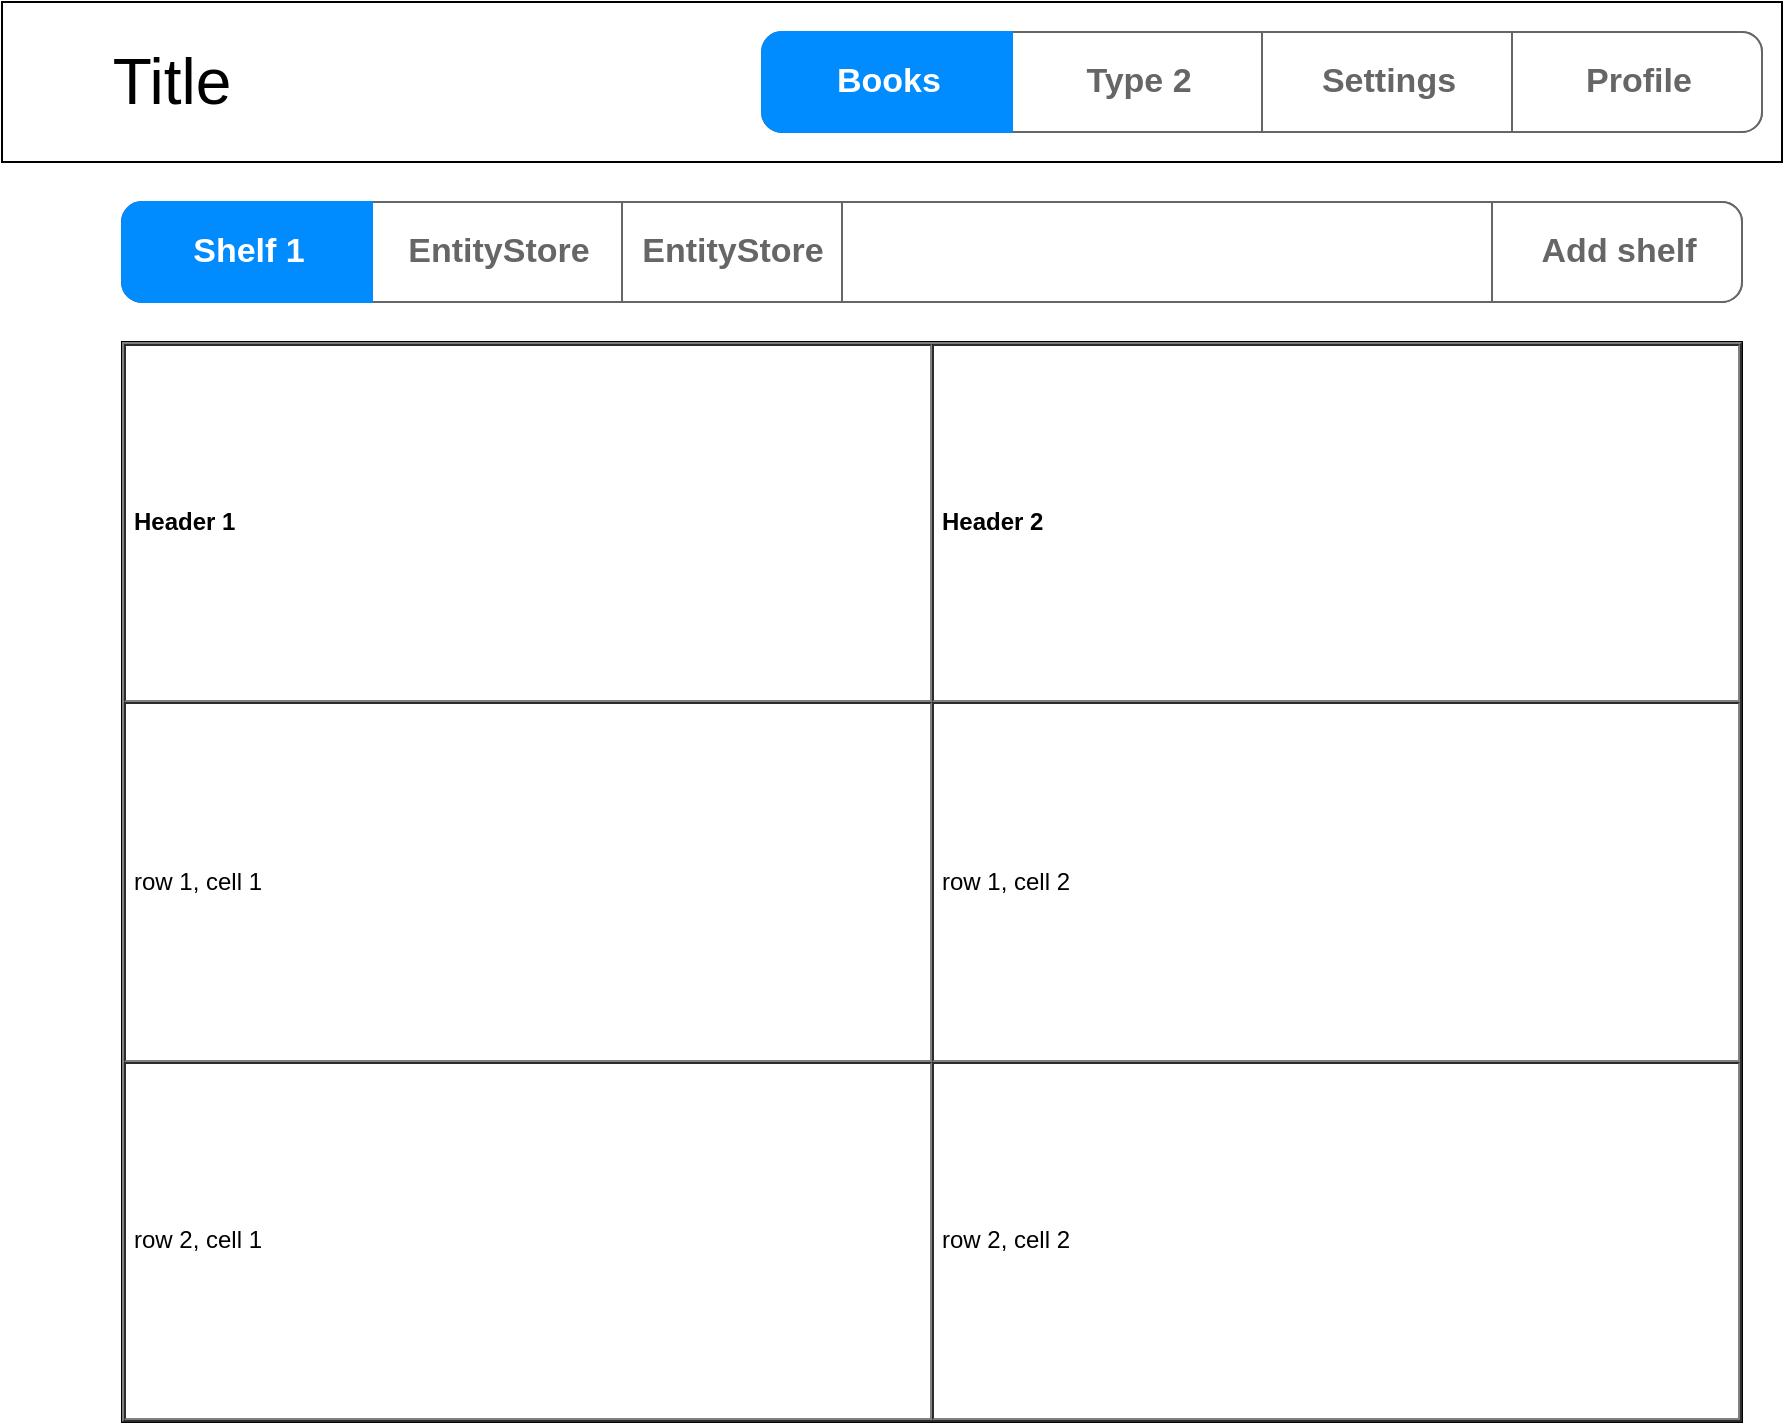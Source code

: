 <mxfile>
    <diagram id="BODp2NOLe_0rlnsvd4k3" name="Page-1">
        <mxGraphModel dx="501" dy="1110" grid="1" gridSize="10" guides="1" tooltips="1" connect="1" arrows="1" fold="1" page="1" pageScale="1" pageWidth="1169" pageHeight="827" math="0" shadow="0">
            <root>
                <mxCell id="0"/>
                <mxCell id="1" parent="0"/>
                <mxCell id="F0e7Vz2ome87qkJYAM5c-38" value="" style="rounded=0;whiteSpace=wrap;html=1;" parent="1" vertex="1">
                    <mxGeometry width="890" height="80" as="geometry"/>
                </mxCell>
                <mxCell id="F0e7Vz2ome87qkJYAM5c-27" value="" style="strokeWidth=1;shadow=0;dashed=0;align=center;html=1;shape=mxgraph.mockup.rrect;rSize=10;fillColor=#ffffff;strokeColor=#666666;autosize=1;" parent="1" vertex="1">
                    <mxGeometry x="60" y="100" width="810" height="50" as="geometry"/>
                </mxCell>
                <mxCell id="F0e7Vz2ome87qkJYAM5c-28" value="EntityStore" style="strokeColor=inherit;fillColor=inherit;gradientColor=inherit;strokeWidth=1;shadow=0;dashed=0;align=center;html=1;shape=mxgraph.mockup.rrect;rSize=0;fontSize=17;fontColor=#666666;fontStyle=1;resizeHeight=1;" parent="F0e7Vz2ome87qkJYAM5c-27" vertex="1">
                    <mxGeometry width="125" height="50" relative="1" as="geometry">
                        <mxPoint x="125" as="offset"/>
                    </mxGeometry>
                </mxCell>
                <mxCell id="F0e7Vz2ome87qkJYAM5c-29" value="EntityStore" style="strokeColor=inherit;fillColor=inherit;gradientColor=inherit;strokeWidth=1;shadow=0;dashed=0;align=center;html=1;shape=mxgraph.mockup.rrect;rSize=0;fontSize=17;fontColor=#666666;fontStyle=1;resizeHeight=1;autosize=0;" parent="F0e7Vz2ome87qkJYAM5c-27" vertex="1">
                    <mxGeometry width="110" height="50" relative="1" as="geometry">
                        <mxPoint x="250" as="offset"/>
                    </mxGeometry>
                </mxCell>
                <mxCell id="F0e7Vz2ome87qkJYAM5c-30" value="Add shelf" style="strokeColor=inherit;fillColor=inherit;gradientColor=inherit;strokeWidth=1;shadow=0;dashed=0;align=center;html=1;shape=mxgraph.mockup.rightButton;rSize=10;fontSize=17;fontColor=#666666;fontStyle=1;resizeHeight=1;" parent="F0e7Vz2ome87qkJYAM5c-27" vertex="1">
                    <mxGeometry x="1" width="125" height="50" relative="1" as="geometry">
                        <mxPoint x="-125" as="offset"/>
                    </mxGeometry>
                </mxCell>
                <mxCell id="F0e7Vz2ome87qkJYAM5c-31" value="Shelf 1" style="strokeWidth=1;shadow=0;dashed=0;align=center;html=1;shape=mxgraph.mockup.leftButton;rSize=10;fontSize=17;fontColor=#ffffff;fontStyle=1;fillColor=#008cff;strokeColor=#008cff;resizeHeight=1;" parent="F0e7Vz2ome87qkJYAM5c-27" vertex="1">
                    <mxGeometry width="125" height="50" relative="1" as="geometry"/>
                </mxCell>
                <mxCell id="F0e7Vz2ome87qkJYAM5c-32" value="&lt;table cellpadding=&quot;4&quot; cellspacing=&quot;0&quot; border=&quot;1&quot; style=&quot;font-size:1em;width:100%;height:100%;&quot;&gt;&lt;tr&gt;&lt;th&gt;Header 1&lt;/th&gt;&lt;th&gt;Header 2&lt;/th&gt;&lt;/tr&gt;&lt;tr&gt;&lt;td&gt;row 1, cell 1&lt;/td&gt;&lt;td&gt;row 1, cell 2&lt;/td&gt;&lt;/tr&gt;&lt;tr&gt;&lt;td&gt;row 2, cell 1&lt;/td&gt;&lt;td&gt;row 2, cell 2&lt;/td&gt;&lt;/tr&gt;&lt;/table&gt; " style="verticalAlign=top;align=left;overflow=fill;fontSize=12;fontFamily=Helvetica;html=1" parent="1" vertex="1">
                    <mxGeometry x="60" y="170" width="810" height="540" as="geometry"/>
                </mxCell>
                <mxCell id="F0e7Vz2ome87qkJYAM5c-33" value="" style="strokeWidth=1;shadow=0;dashed=0;align=center;html=1;shape=mxgraph.mockup.rrect;rSize=10;fillColor=#ffffff;strokeColor=#666666;" parent="1" vertex="1">
                    <mxGeometry x="380" y="15" width="500" height="50" as="geometry"/>
                </mxCell>
                <mxCell id="F0e7Vz2ome87qkJYAM5c-34" value="Type 2" style="strokeColor=inherit;fillColor=inherit;gradientColor=inherit;strokeWidth=1;shadow=0;dashed=0;align=center;html=1;shape=mxgraph.mockup.rrect;rSize=0;fontSize=17;fontColor=#666666;fontStyle=1;resizeHeight=1;" parent="F0e7Vz2ome87qkJYAM5c-33" vertex="1">
                    <mxGeometry width="125" height="50" relative="1" as="geometry">
                        <mxPoint x="125" as="offset"/>
                    </mxGeometry>
                </mxCell>
                <mxCell id="F0e7Vz2ome87qkJYAM5c-35" value="Settings" style="strokeColor=inherit;fillColor=inherit;gradientColor=inherit;strokeWidth=1;shadow=0;dashed=0;align=center;html=1;shape=mxgraph.mockup.rrect;rSize=0;fontSize=17;fontColor=#666666;fontStyle=1;resizeHeight=1;" parent="F0e7Vz2ome87qkJYAM5c-33" vertex="1">
                    <mxGeometry width="125" height="50" relative="1" as="geometry">
                        <mxPoint x="250" as="offset"/>
                    </mxGeometry>
                </mxCell>
                <mxCell id="F0e7Vz2ome87qkJYAM5c-36" value="Profile" style="strokeColor=inherit;fillColor=inherit;gradientColor=inherit;strokeWidth=1;shadow=0;dashed=0;align=center;html=1;shape=mxgraph.mockup.rightButton;rSize=10;fontSize=17;fontColor=#666666;fontStyle=1;resizeHeight=1;" parent="F0e7Vz2ome87qkJYAM5c-33" vertex="1">
                    <mxGeometry x="1" width="125" height="50" relative="1" as="geometry">
                        <mxPoint x="-125" as="offset"/>
                    </mxGeometry>
                </mxCell>
                <mxCell id="F0e7Vz2ome87qkJYAM5c-37" value="Books" style="strokeWidth=1;shadow=0;dashed=0;align=center;html=1;shape=mxgraph.mockup.leftButton;rSize=10;fontSize=17;fontColor=#ffffff;fontStyle=1;fillColor=#008cff;strokeColor=#008cff;resizeHeight=1;" parent="F0e7Vz2ome87qkJYAM5c-33" vertex="1">
                    <mxGeometry width="125" height="50" relative="1" as="geometry"/>
                </mxCell>
                <mxCell id="F0e7Vz2ome87qkJYAM5c-39" value="Title" style="text;html=1;strokeColor=none;fillColor=none;align=center;verticalAlign=middle;whiteSpace=wrap;rounded=0;fontSize=32;" parent="1" vertex="1">
                    <mxGeometry width="170" height="80" as="geometry"/>
                </mxCell>
            </root>
        </mxGraphModel>
    </diagram>
</mxfile>